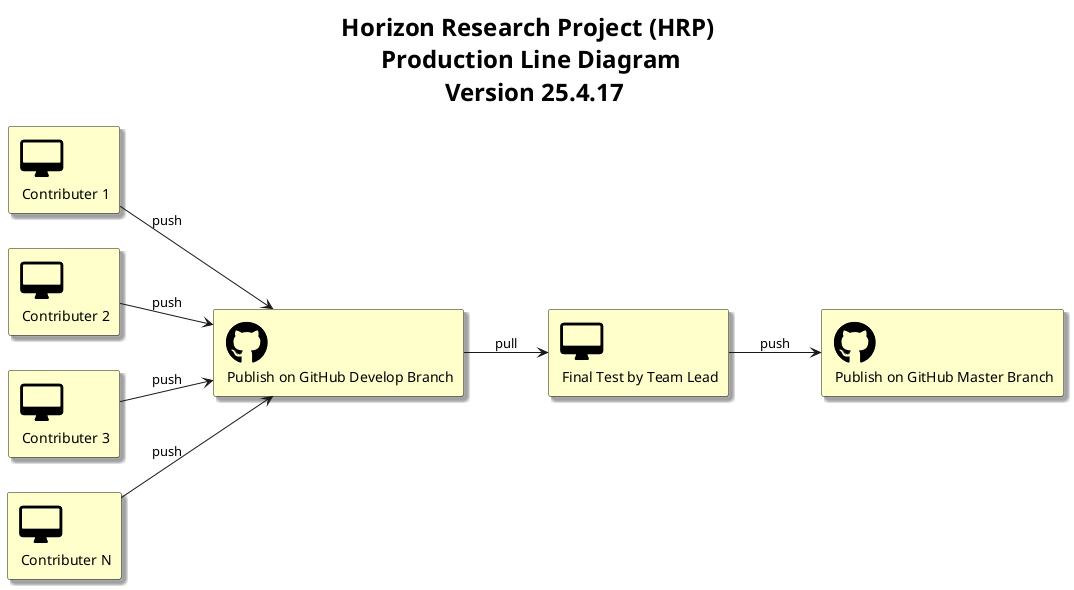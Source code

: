 @startuml
left to right direction
skinparam Shadowing True
skinparam TitleFontSize 24pt

!include <tupadr3/common>
!include <tupadr3/font-awesome/desktop>
!include <tupadr3/font-awesome-5/github>

title Horizon Research Project (HRP) \n Production Line Diagram \n Version 25.4.17

FA_DESKTOP(contributer1, "Contributer 1") #BUSINESS
FA_DESKTOP(contributer2, "Contributer 2") #BUSINESS
FA_DESKTOP(contributer3, "Contributer 3") #BUSINESS
FA_DESKTOP(contributerN, "Contributer N") #BUSINESS
FA5_GITHUB(githubDev, "Publish on GitHub Develop Branch") #BUSINESS
FA_DESKTOP(teamLead, "Final Test by Team Lead") #BUSINESS
FA5_GITHUB(github, "Publish on GitHub Master Branch") #BUSINESS

contributer1 --> githubDev : push
contributer2 --> githubDev : push
contributer3 --> githubDev : push
contributerN --> githubDev : push
githubDev --> teamLead : pull
teamLead --> github : push

@enduml